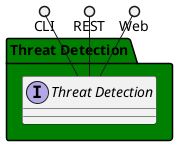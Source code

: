 @startuml



package "Threat Detection" #green {

    interface "Threat Detection" as i {
    
    }
}

CLI ()-- i
REST ()-- i
Web ()-- i

package "Threat Detection" #green {
    
}



@enduml
